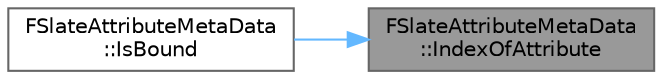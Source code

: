 digraph "FSlateAttributeMetaData::IndexOfAttribute"
{
 // INTERACTIVE_SVG=YES
 // LATEX_PDF_SIZE
  bgcolor="transparent";
  edge [fontname=Helvetica,fontsize=10,labelfontname=Helvetica,labelfontsize=10];
  node [fontname=Helvetica,fontsize=10,shape=box,height=0.2,width=0.4];
  rankdir="RL";
  Node1 [id="Node000001",label="FSlateAttributeMetaData\l::IndexOfAttribute",height=0.2,width=0.4,color="gray40", fillcolor="grey60", style="filled", fontcolor="black",tooltip=" "];
  Node1 -> Node2 [id="edge1_Node000001_Node000002",dir="back",color="steelblue1",style="solid",tooltip=" "];
  Node2 [id="Node000002",label="FSlateAttributeMetaData\l::IsBound",height=0.2,width=0.4,color="grey40", fillcolor="white", style="filled",URL="$d4/d0e/classFSlateAttributeMetaData.html#ae0744248e187a08a7dc2855c55f519c0",tooltip=" "];
}
